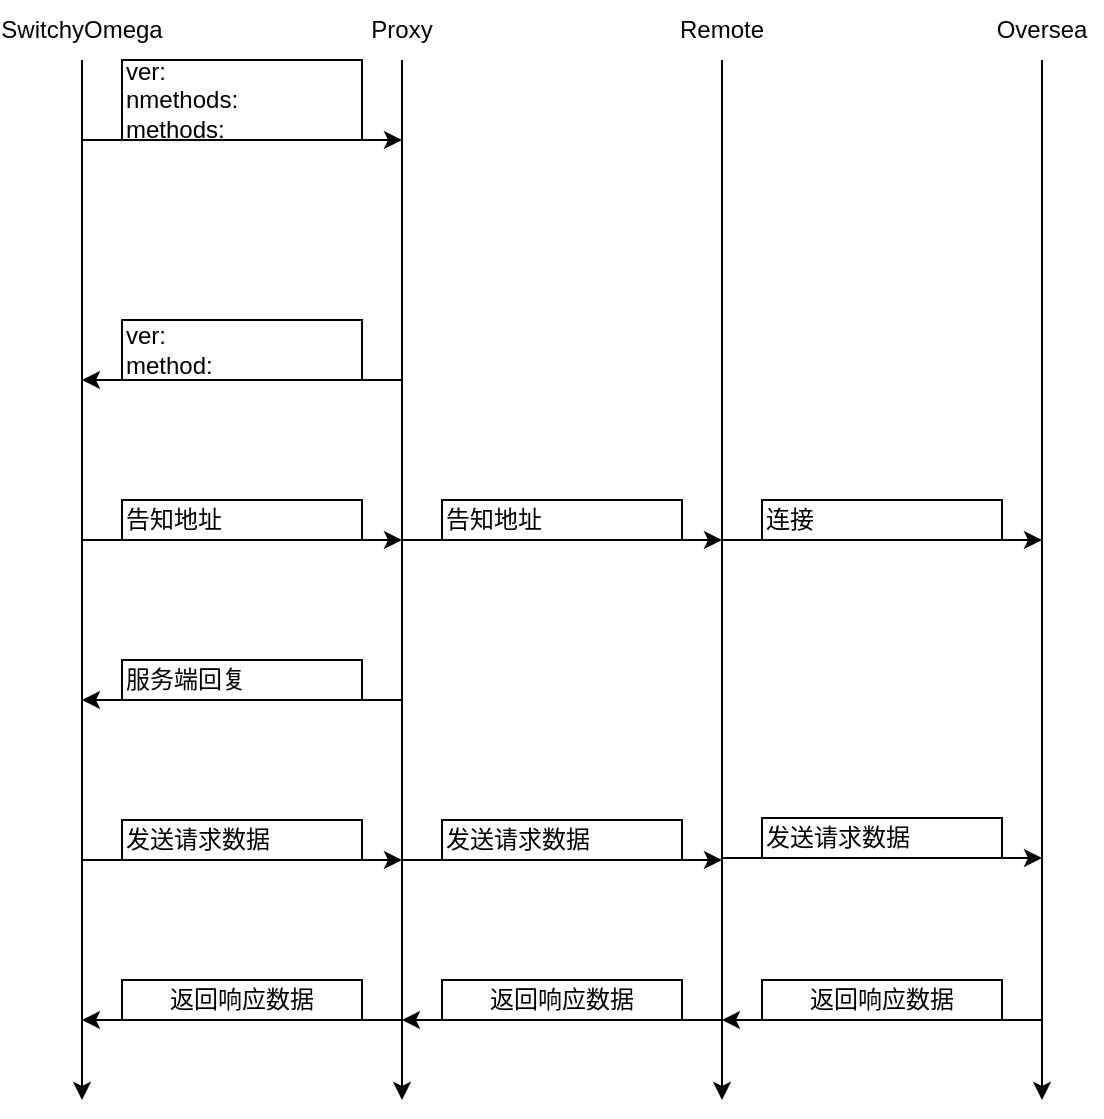 <mxfile version="23.0.2" type="github">
  <diagram name="Page-1" id="i0eJfEYy9JXf_d7GWPxI">
    <mxGraphModel dx="1434" dy="738" grid="1" gridSize="10" guides="1" tooltips="1" connect="1" arrows="1" fold="1" page="1" pageScale="1" pageWidth="827" pageHeight="1169" math="0" shadow="0">
      <root>
        <mxCell id="0" />
        <mxCell id="1" parent="0" />
        <mxCell id="-F7LhHe40yonoQ9x9Wsz-1" value="" style="endArrow=classic;html=1;rounded=0;" edge="1" parent="1">
          <mxGeometry width="50" height="50" relative="1" as="geometry">
            <mxPoint x="240" y="120" as="sourcePoint" />
            <mxPoint x="240" y="640" as="targetPoint" />
          </mxGeometry>
        </mxCell>
        <mxCell id="-F7LhHe40yonoQ9x9Wsz-2" value="" style="endArrow=classic;html=1;rounded=0;" edge="1" parent="1">
          <mxGeometry width="50" height="50" relative="1" as="geometry">
            <mxPoint x="400" y="120" as="sourcePoint" />
            <mxPoint x="400" y="640" as="targetPoint" />
          </mxGeometry>
        </mxCell>
        <mxCell id="-F7LhHe40yonoQ9x9Wsz-3" value="SwitchyOmega" style="text;html=1;strokeColor=none;fillColor=none;align=center;verticalAlign=middle;whiteSpace=wrap;rounded=0;" vertex="1" parent="1">
          <mxGeometry x="210" y="90" width="60" height="30" as="geometry" />
        </mxCell>
        <mxCell id="-F7LhHe40yonoQ9x9Wsz-4" value="Proxy" style="text;html=1;strokeColor=none;fillColor=none;align=center;verticalAlign=middle;whiteSpace=wrap;rounded=0;" vertex="1" parent="1">
          <mxGeometry x="370" y="90" width="60" height="30" as="geometry" />
        </mxCell>
        <mxCell id="-F7LhHe40yonoQ9x9Wsz-5" value="" style="endArrow=classic;html=1;rounded=0;" edge="1" parent="1">
          <mxGeometry width="50" height="50" relative="1" as="geometry">
            <mxPoint x="240" y="160" as="sourcePoint" />
            <mxPoint x="400" y="160" as="targetPoint" />
          </mxGeometry>
        </mxCell>
        <mxCell id="-F7LhHe40yonoQ9x9Wsz-6" value="ver:&lt;br&gt;nmethods:&lt;br&gt;methods:" style="rounded=0;whiteSpace=wrap;html=1;align=left;" vertex="1" parent="1">
          <mxGeometry x="260" y="120" width="120" height="40" as="geometry" />
        </mxCell>
        <mxCell id="-F7LhHe40yonoQ9x9Wsz-7" value="" style="endArrow=classic;html=1;rounded=0;" edge="1" parent="1">
          <mxGeometry width="50" height="50" relative="1" as="geometry">
            <mxPoint x="400" y="280" as="sourcePoint" />
            <mxPoint x="240" y="280" as="targetPoint" />
          </mxGeometry>
        </mxCell>
        <mxCell id="-F7LhHe40yonoQ9x9Wsz-8" value="ver:&lt;br&gt;method:" style="rounded=0;whiteSpace=wrap;html=1;align=left;" vertex="1" parent="1">
          <mxGeometry x="260" y="250" width="120" height="30" as="geometry" />
        </mxCell>
        <mxCell id="-F7LhHe40yonoQ9x9Wsz-9" value="" style="endArrow=classic;html=1;rounded=0;" edge="1" parent="1">
          <mxGeometry width="50" height="50" relative="1" as="geometry">
            <mxPoint x="240" y="360" as="sourcePoint" />
            <mxPoint x="400" y="360" as="targetPoint" />
          </mxGeometry>
        </mxCell>
        <mxCell id="-F7LhHe40yonoQ9x9Wsz-10" value="告知地址" style="rounded=0;whiteSpace=wrap;html=1;align=left;" vertex="1" parent="1">
          <mxGeometry x="260" y="340" width="120" height="20" as="geometry" />
        </mxCell>
        <mxCell id="-F7LhHe40yonoQ9x9Wsz-11" value="" style="endArrow=classic;html=1;rounded=0;" edge="1" parent="1">
          <mxGeometry width="50" height="50" relative="1" as="geometry">
            <mxPoint x="400" y="440" as="sourcePoint" />
            <mxPoint x="240" y="440" as="targetPoint" />
          </mxGeometry>
        </mxCell>
        <mxCell id="-F7LhHe40yonoQ9x9Wsz-12" value="服务端回复" style="rounded=0;whiteSpace=wrap;html=1;align=left;" vertex="1" parent="1">
          <mxGeometry x="260" y="420" width="120" height="20" as="geometry" />
        </mxCell>
        <mxCell id="-F7LhHe40yonoQ9x9Wsz-13" value="" style="endArrow=classic;html=1;rounded=0;" edge="1" parent="1">
          <mxGeometry width="50" height="50" relative="1" as="geometry">
            <mxPoint x="560" y="120" as="sourcePoint" />
            <mxPoint x="560" y="640" as="targetPoint" />
          </mxGeometry>
        </mxCell>
        <mxCell id="-F7LhHe40yonoQ9x9Wsz-14" value="Remote" style="text;html=1;strokeColor=none;fillColor=none;align=center;verticalAlign=middle;whiteSpace=wrap;rounded=0;" vertex="1" parent="1">
          <mxGeometry x="530" y="90" width="60" height="30" as="geometry" />
        </mxCell>
        <mxCell id="-F7LhHe40yonoQ9x9Wsz-15" value="" style="endArrow=classic;html=1;rounded=0;" edge="1" parent="1">
          <mxGeometry width="50" height="50" relative="1" as="geometry">
            <mxPoint x="400" y="360" as="sourcePoint" />
            <mxPoint x="560" y="360" as="targetPoint" />
          </mxGeometry>
        </mxCell>
        <mxCell id="-F7LhHe40yonoQ9x9Wsz-18" value="告知地址" style="rounded=0;whiteSpace=wrap;html=1;align=left;" vertex="1" parent="1">
          <mxGeometry x="420" y="340" width="120" height="20" as="geometry" />
        </mxCell>
        <mxCell id="-F7LhHe40yonoQ9x9Wsz-19" value="" style="endArrow=classic;html=1;rounded=0;" edge="1" parent="1">
          <mxGeometry width="50" height="50" relative="1" as="geometry">
            <mxPoint x="720" y="120" as="sourcePoint" />
            <mxPoint x="720" y="640" as="targetPoint" />
          </mxGeometry>
        </mxCell>
        <mxCell id="-F7LhHe40yonoQ9x9Wsz-20" value="Oversea" style="text;html=1;strokeColor=none;fillColor=none;align=center;verticalAlign=middle;whiteSpace=wrap;rounded=0;" vertex="1" parent="1">
          <mxGeometry x="690" y="90" width="60" height="30" as="geometry" />
        </mxCell>
        <mxCell id="-F7LhHe40yonoQ9x9Wsz-21" value="" style="endArrow=classic;html=1;rounded=0;" edge="1" parent="1">
          <mxGeometry width="50" height="50" relative="1" as="geometry">
            <mxPoint x="560" y="360" as="sourcePoint" />
            <mxPoint x="720" y="360" as="targetPoint" />
          </mxGeometry>
        </mxCell>
        <mxCell id="-F7LhHe40yonoQ9x9Wsz-22" value="连接" style="rounded=0;whiteSpace=wrap;html=1;align=left;" vertex="1" parent="1">
          <mxGeometry x="580" y="340" width="120" height="20" as="geometry" />
        </mxCell>
        <mxCell id="-F7LhHe40yonoQ9x9Wsz-23" value="" style="endArrow=classic;html=1;rounded=0;" edge="1" parent="1">
          <mxGeometry width="50" height="50" relative="1" as="geometry">
            <mxPoint x="240" y="520" as="sourcePoint" />
            <mxPoint x="400" y="520" as="targetPoint" />
          </mxGeometry>
        </mxCell>
        <mxCell id="-F7LhHe40yonoQ9x9Wsz-25" value="发送请求数据" style="rounded=0;whiteSpace=wrap;html=1;align=left;" vertex="1" parent="1">
          <mxGeometry x="260" y="500" width="120" height="20" as="geometry" />
        </mxCell>
        <mxCell id="-F7LhHe40yonoQ9x9Wsz-26" value="" style="endArrow=classic;html=1;rounded=0;" edge="1" parent="1">
          <mxGeometry width="50" height="50" relative="1" as="geometry">
            <mxPoint x="400" y="520" as="sourcePoint" />
            <mxPoint x="560" y="520" as="targetPoint" />
          </mxGeometry>
        </mxCell>
        <mxCell id="-F7LhHe40yonoQ9x9Wsz-27" value="发送请求数据" style="rounded=0;whiteSpace=wrap;html=1;align=left;" vertex="1" parent="1">
          <mxGeometry x="420" y="500" width="120" height="20" as="geometry" />
        </mxCell>
        <mxCell id="-F7LhHe40yonoQ9x9Wsz-29" value="" style="endArrow=classic;html=1;rounded=0;" edge="1" parent="1">
          <mxGeometry width="50" height="50" relative="1" as="geometry">
            <mxPoint x="560" y="519" as="sourcePoint" />
            <mxPoint x="720" y="519" as="targetPoint" />
          </mxGeometry>
        </mxCell>
        <mxCell id="-F7LhHe40yonoQ9x9Wsz-30" value="发送请求数据" style="rounded=0;whiteSpace=wrap;html=1;align=left;" vertex="1" parent="1">
          <mxGeometry x="580" y="499" width="120" height="20" as="geometry" />
        </mxCell>
        <mxCell id="-F7LhHe40yonoQ9x9Wsz-31" value="" style="endArrow=classic;html=1;rounded=0;" edge="1" parent="1">
          <mxGeometry width="50" height="50" relative="1" as="geometry">
            <mxPoint x="720" y="600" as="sourcePoint" />
            <mxPoint x="560" y="600" as="targetPoint" />
          </mxGeometry>
        </mxCell>
        <mxCell id="-F7LhHe40yonoQ9x9Wsz-33" value="返回响应数据" style="rounded=0;whiteSpace=wrap;html=1;" vertex="1" parent="1">
          <mxGeometry x="580" y="580" width="120" height="20" as="geometry" />
        </mxCell>
        <mxCell id="-F7LhHe40yonoQ9x9Wsz-36" value="" style="endArrow=classic;html=1;rounded=0;" edge="1" parent="1">
          <mxGeometry width="50" height="50" relative="1" as="geometry">
            <mxPoint x="560" y="600" as="sourcePoint" />
            <mxPoint x="400" y="600" as="targetPoint" />
          </mxGeometry>
        </mxCell>
        <mxCell id="-F7LhHe40yonoQ9x9Wsz-37" value="返回响应数据" style="rounded=0;whiteSpace=wrap;html=1;" vertex="1" parent="1">
          <mxGeometry x="420" y="580" width="120" height="20" as="geometry" />
        </mxCell>
        <mxCell id="-F7LhHe40yonoQ9x9Wsz-38" value="" style="endArrow=classic;html=1;rounded=0;" edge="1" parent="1">
          <mxGeometry width="50" height="50" relative="1" as="geometry">
            <mxPoint x="400" y="600" as="sourcePoint" />
            <mxPoint x="240" y="600" as="targetPoint" />
          </mxGeometry>
        </mxCell>
        <mxCell id="-F7LhHe40yonoQ9x9Wsz-39" value="返回响应数据" style="rounded=0;whiteSpace=wrap;html=1;" vertex="1" parent="1">
          <mxGeometry x="260" y="580" width="120" height="20" as="geometry" />
        </mxCell>
      </root>
    </mxGraphModel>
  </diagram>
</mxfile>
